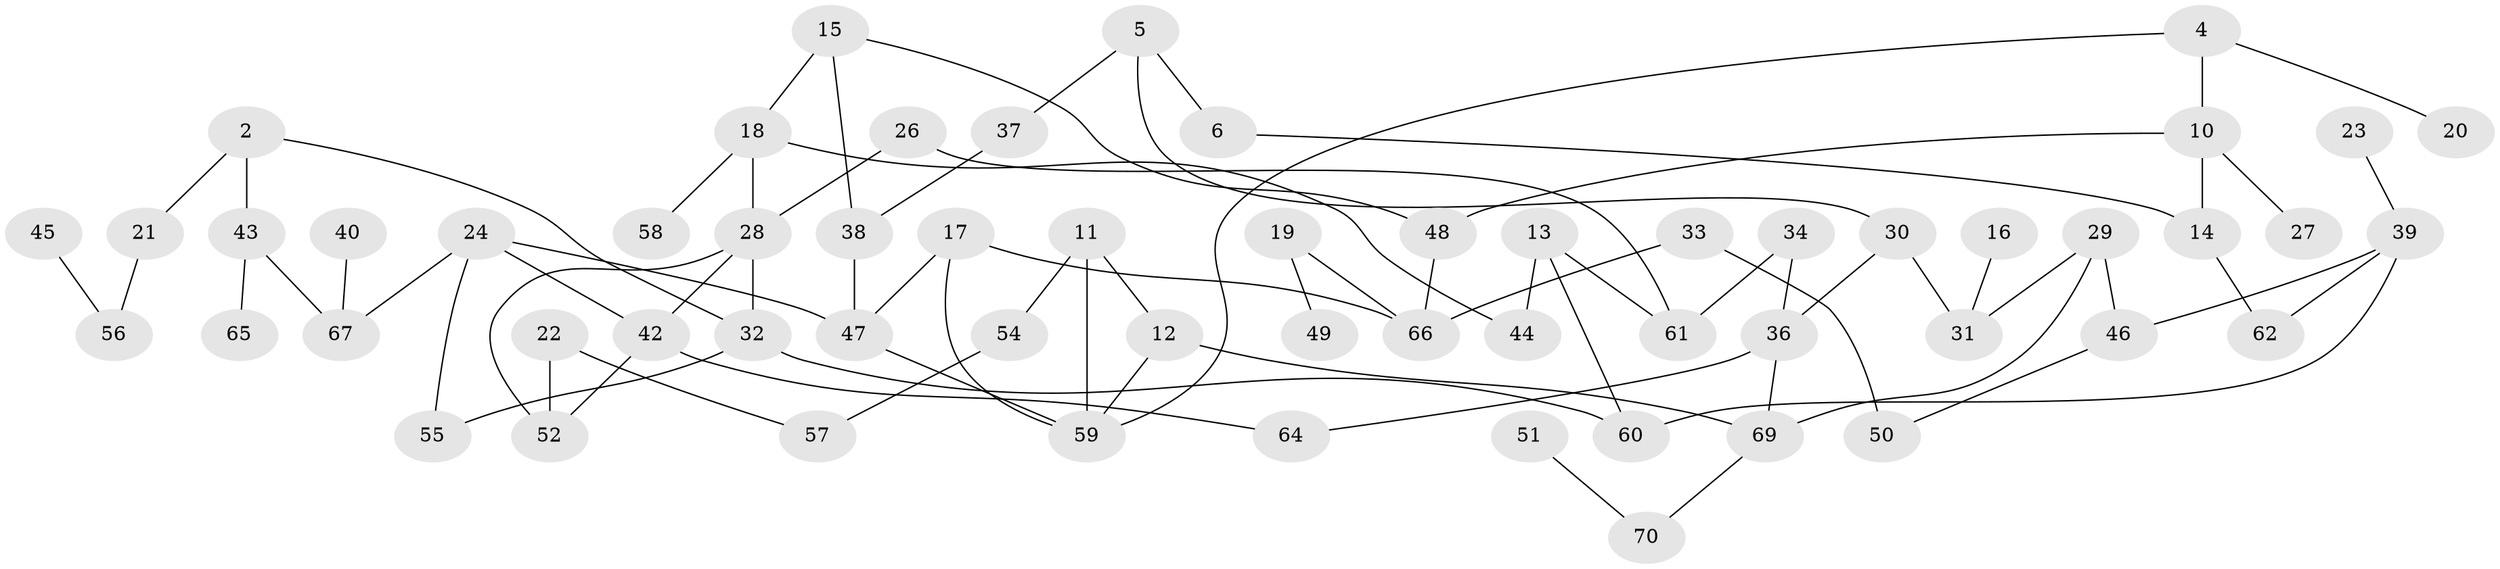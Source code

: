 // original degree distribution, {0: 0.1, 1: 0.25, 3: 0.23, 2: 0.27, 4: 0.09, 5: 0.06}
// Generated by graph-tools (version 1.1) at 2025/35/03/04/25 23:35:50]
// undirected, 59 vertices, 77 edges
graph export_dot {
  node [color=gray90,style=filled];
  2;
  4;
  5;
  6;
  10;
  11;
  12;
  13;
  14;
  15;
  16;
  17;
  18;
  19;
  20;
  21;
  22;
  23;
  24;
  26;
  27;
  28;
  29;
  30;
  31;
  32;
  33;
  34;
  36;
  37;
  38;
  39;
  40;
  42;
  43;
  44;
  45;
  46;
  47;
  48;
  49;
  50;
  51;
  52;
  54;
  55;
  56;
  57;
  58;
  59;
  60;
  61;
  62;
  64;
  65;
  66;
  67;
  69;
  70;
  2 -- 21 [weight=1.0];
  2 -- 32 [weight=1.0];
  2 -- 43 [weight=1.0];
  4 -- 10 [weight=1.0];
  4 -- 20 [weight=1.0];
  4 -- 59 [weight=1.0];
  5 -- 6 [weight=1.0];
  5 -- 30 [weight=1.0];
  5 -- 37 [weight=1.0];
  6 -- 14 [weight=1.0];
  10 -- 14 [weight=1.0];
  10 -- 27 [weight=1.0];
  10 -- 48 [weight=1.0];
  11 -- 12 [weight=1.0];
  11 -- 54 [weight=1.0];
  11 -- 59 [weight=1.0];
  12 -- 59 [weight=1.0];
  12 -- 69 [weight=1.0];
  13 -- 44 [weight=1.0];
  13 -- 60 [weight=1.0];
  13 -- 61 [weight=1.0];
  14 -- 62 [weight=1.0];
  15 -- 18 [weight=1.0];
  15 -- 38 [weight=1.0];
  15 -- 48 [weight=1.0];
  16 -- 31 [weight=1.0];
  17 -- 47 [weight=1.0];
  17 -- 59 [weight=1.0];
  17 -- 66 [weight=1.0];
  18 -- 28 [weight=1.0];
  18 -- 44 [weight=1.0];
  18 -- 58 [weight=1.0];
  19 -- 49 [weight=1.0];
  19 -- 66 [weight=1.0];
  21 -- 56 [weight=1.0];
  22 -- 52 [weight=1.0];
  22 -- 57 [weight=1.0];
  23 -- 39 [weight=1.0];
  24 -- 42 [weight=1.0];
  24 -- 47 [weight=1.0];
  24 -- 55 [weight=1.0];
  24 -- 67 [weight=1.0];
  26 -- 28 [weight=1.0];
  26 -- 61 [weight=1.0];
  28 -- 32 [weight=1.0];
  28 -- 42 [weight=1.0];
  28 -- 52 [weight=1.0];
  29 -- 31 [weight=1.0];
  29 -- 46 [weight=1.0];
  29 -- 69 [weight=1.0];
  30 -- 31 [weight=1.0];
  30 -- 36 [weight=1.0];
  32 -- 55 [weight=1.0];
  32 -- 60 [weight=1.0];
  33 -- 50 [weight=1.0];
  33 -- 66 [weight=1.0];
  34 -- 36 [weight=1.0];
  34 -- 61 [weight=1.0];
  36 -- 64 [weight=1.0];
  36 -- 69 [weight=1.0];
  37 -- 38 [weight=1.0];
  38 -- 47 [weight=1.0];
  39 -- 46 [weight=1.0];
  39 -- 60 [weight=1.0];
  39 -- 62 [weight=1.0];
  40 -- 67 [weight=1.0];
  42 -- 52 [weight=1.0];
  42 -- 64 [weight=1.0];
  43 -- 65 [weight=1.0];
  43 -- 67 [weight=1.0];
  45 -- 56 [weight=1.0];
  46 -- 50 [weight=1.0];
  47 -- 59 [weight=1.0];
  48 -- 66 [weight=1.0];
  51 -- 70 [weight=1.0];
  54 -- 57 [weight=1.0];
  69 -- 70 [weight=1.0];
}
